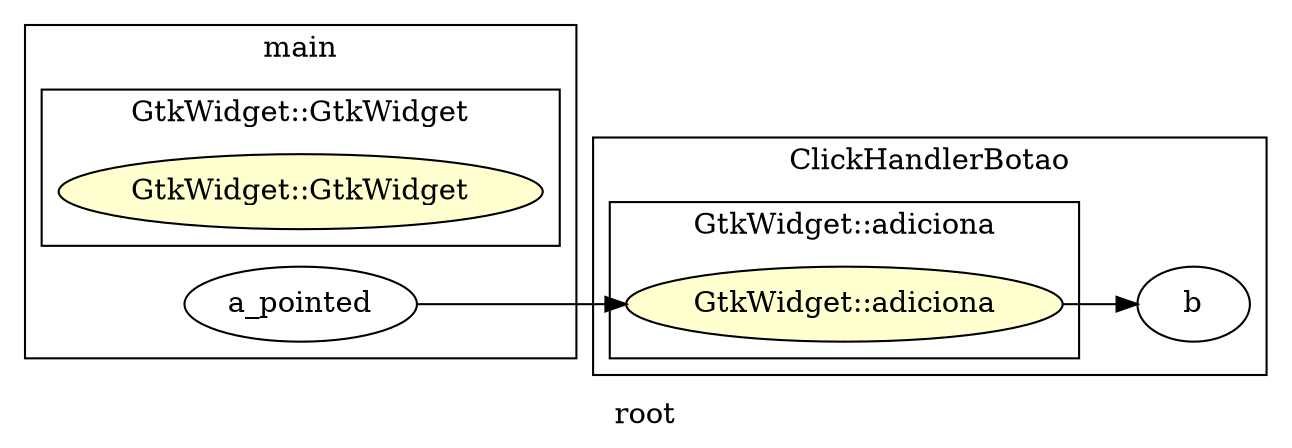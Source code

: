 digraph G
{
rankdir=LR;
label = "root";
subgraph cluster_1 {
label = "main";
parent = "G";
startinglines = "17_19_19";
	node_000003 [ label = "a_pointed", startingline=22 ]
subgraph cluster_2 {
label = "GtkWidget::GtkWidget";
parent = "cluster_1";
startinglines = "19_19_21";
	node_000002 [ label = "GtkWidget::GtkWidget", style=filled, fillcolor="#FFFFD0", startinglines=21 ]
}
subgraph cluster_3 {
label = "gtk_signal_connect";
parent = "cluster_1";
startinglines = "21_22_23";
}
}
subgraph cluster_4 {
label = "ClickHandlerBotao";
parent = "G";
startinglines = "21_22_23";
	node_000006 [ label = "b", startingline=12 ]
subgraph cluster_5 {
label = "GtkWidget::adiciona";
parent = "cluster_4";
startinglines = "22_23_12";
	node_000005 [ label = "GtkWidget::adiciona", style=filled, fillcolor="#FFFFD0", startinglines=12 ]
}
}
	node_000003 -> node_000005
	node_000005 -> node_000006
}
